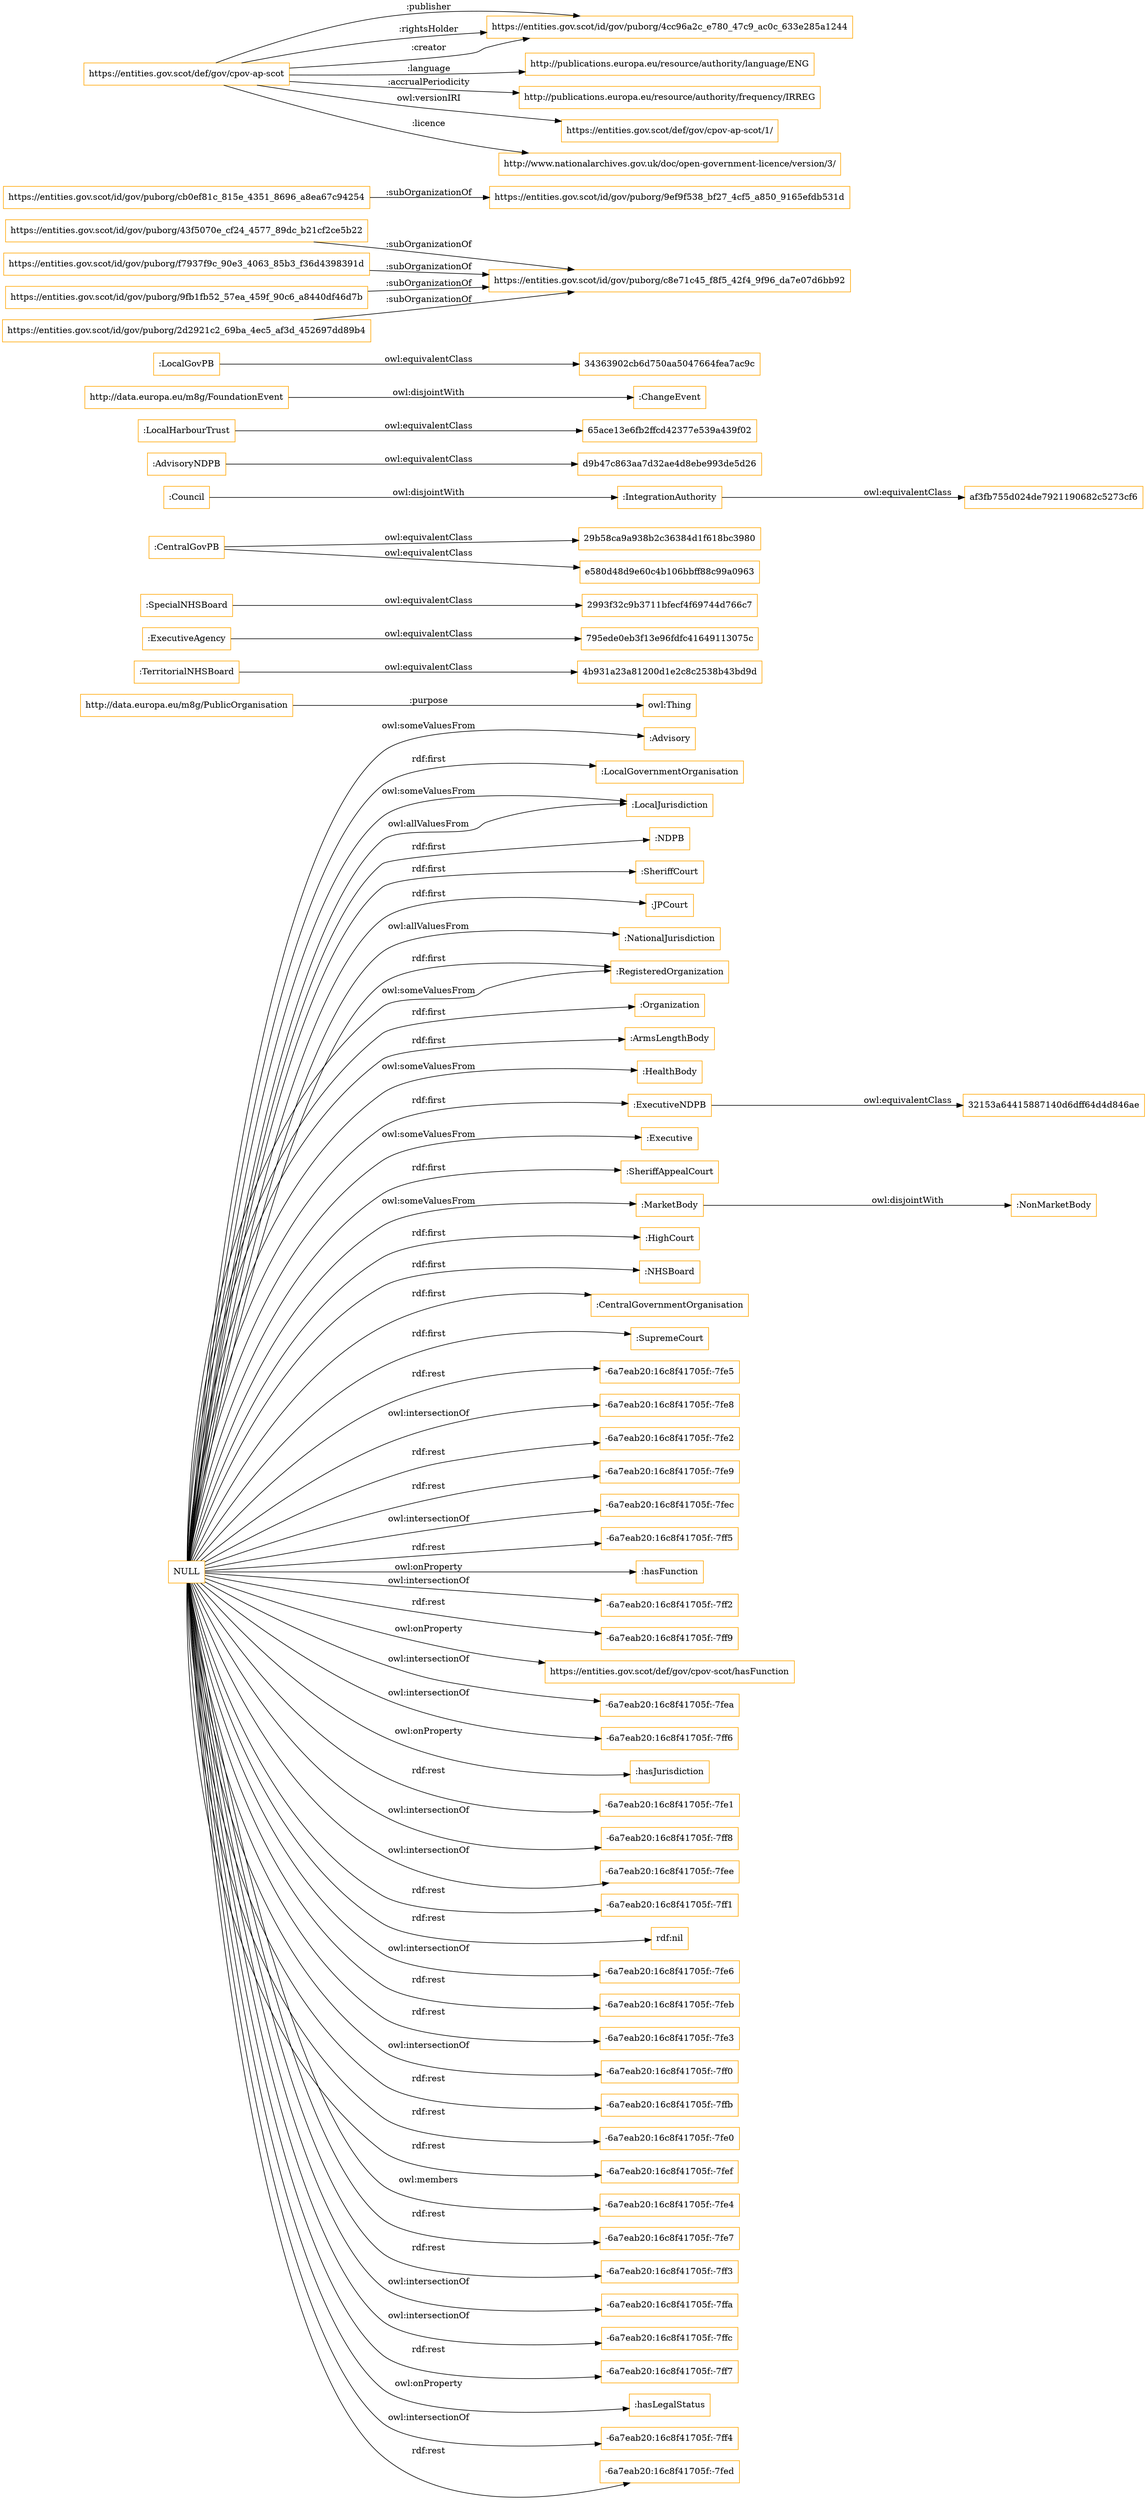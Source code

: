 digraph ar2dtool_diagram { 
rankdir=LR;
size="1501"
node [shape = rectangle, color="orange"]; ":Advisory" "32153a64415887140d6dff64d4d846ae" "http://data.europa.eu/m8g/PublicOrganisation" ":LocalGovernmentOrganisation" ":TerritorialNHSBoard" "795ede0eb3f13e96fdfc41649113075c" ":LocalJurisdiction" ":ExecutiveAgency" ":NDPB" "2993f32c9b3711bfecf4f69744d766c7" "29b58ca9a938b2c36384d1f618bc3980" ":IntegrationAuthority" ":SheriffCourt" ":JPCourt" ":NationalJurisdiction" ":RegisteredOrganization" ":Organization" ":ArmsLengthBody" ":AdvisoryNDPB" ":HealthBody" "4b931a23a81200d1e2c8c2538b43bd9d" "65ace13e6fb2ffcd42377e539a439f02" ":CentralGovPB" ":NonMarketBody" "d9b47c863aa7d32ae4d8ebe993de5d26" ":ExecutiveNDPB" ":Executive" ":SheriffAppealCourt" ":MarketBody" "http://data.europa.eu/m8g/FoundationEvent" ":HighCourt" ":Council" "e580d48d9e60c4b106bbff88c99a0963" ":SpecialNHSBoard" ":NHSBoard" ":ChangeEvent" ":LocalGovPB" ":LocalHarbourTrust" "af3fb755d024de7921190682c5273cf6" ":CentralGovernmentOrganisation" ":SupremeCourt" "34363902cb6d750aa5047664fea7ac9c" ; /*classes style*/
	"https://entities.gov.scot/id/gov/puborg/43f5070e_cf24_4577_89dc_b21cf2ce5b22" -> "https://entities.gov.scot/id/gov/puborg/c8e71c45_f8f5_42f4_9f96_da7e07d6bb92" [ label = ":subOrganizationOf" ];
	"https://entities.gov.scot/id/gov/puborg/cb0ef81c_815e_4351_8696_a8ea67c94254" -> "https://entities.gov.scot/id/gov/puborg/9ef9f538_bf27_4cf5_a850_9165efdb531d" [ label = ":subOrganizationOf" ];
	":LocalGovPB" -> "34363902cb6d750aa5047664fea7ac9c" [ label = "owl:equivalentClass" ];
	":CentralGovPB" -> "e580d48d9e60c4b106bbff88c99a0963" [ label = "owl:equivalentClass" ];
	":CentralGovPB" -> "29b58ca9a938b2c36384d1f618bc3980" [ label = "owl:equivalentClass" ];
	":SpecialNHSBoard" -> "2993f32c9b3711bfecf4f69744d766c7" [ label = "owl:equivalentClass" ];
	":ExecutiveNDPB" -> "32153a64415887140d6dff64d4d846ae" [ label = "owl:equivalentClass" ];
	"https://entities.gov.scot/def/gov/cpov-ap-scot" -> "https://entities.gov.scot/id/gov/puborg/4cc96a2c_e780_47c9_ac0c_633e285a1244" [ label = ":publisher" ];
	"https://entities.gov.scot/def/gov/cpov-ap-scot" -> "http://publications.europa.eu/resource/authority/language/ENG" [ label = ":language" ];
	"https://entities.gov.scot/def/gov/cpov-ap-scot" -> "http://publications.europa.eu/resource/authority/frequency/IRREG" [ label = ":accrualPeriodicity" ];
	"https://entities.gov.scot/def/gov/cpov-ap-scot" -> "https://entities.gov.scot/id/gov/puborg/4cc96a2c_e780_47c9_ac0c_633e285a1244" [ label = ":rightsHolder" ];
	"https://entities.gov.scot/def/gov/cpov-ap-scot" -> "https://entities.gov.scot/def/gov/cpov-ap-scot/1/" [ label = "owl:versionIRI" ];
	"https://entities.gov.scot/def/gov/cpov-ap-scot" -> "https://entities.gov.scot/id/gov/puborg/4cc96a2c_e780_47c9_ac0c_633e285a1244" [ label = ":creator" ];
	"https://entities.gov.scot/def/gov/cpov-ap-scot" -> "http://www.nationalarchives.gov.uk/doc/open-government-licence/version/3/" [ label = ":licence" ];
	":TerritorialNHSBoard" -> "4b931a23a81200d1e2c8c2538b43bd9d" [ label = "owl:equivalentClass" ];
	":Council" -> ":IntegrationAuthority" [ label = "owl:disjointWith" ];
	":ExecutiveAgency" -> "795ede0eb3f13e96fdfc41649113075c" [ label = "owl:equivalentClass" ];
	"https://entities.gov.scot/id/gov/puborg/f7937f9c_90e3_4063_85b3_f36d4398391d" -> "https://entities.gov.scot/id/gov/puborg/c8e71c45_f8f5_42f4_9f96_da7e07d6bb92" [ label = ":subOrganizationOf" ];
	":AdvisoryNDPB" -> "d9b47c863aa7d32ae4d8ebe993de5d26" [ label = "owl:equivalentClass" ];
	":IntegrationAuthority" -> "af3fb755d024de7921190682c5273cf6" [ label = "owl:equivalentClass" ];
	"https://entities.gov.scot/id/gov/puborg/9fb1fb52_57ea_459f_90c6_a8440df46d7b" -> "https://entities.gov.scot/id/gov/puborg/c8e71c45_f8f5_42f4_9f96_da7e07d6bb92" [ label = ":subOrganizationOf" ];
	"https://entities.gov.scot/id/gov/puborg/2d2921c2_69ba_4ec5_af3d_452697dd89b4" -> "https://entities.gov.scot/id/gov/puborg/c8e71c45_f8f5_42f4_9f96_da7e07d6bb92" [ label = ":subOrganizationOf" ];
	":MarketBody" -> ":NonMarketBody" [ label = "owl:disjointWith" ];
	"http://data.europa.eu/m8g/FoundationEvent" -> ":ChangeEvent" [ label = "owl:disjointWith" ];
	":LocalHarbourTrust" -> "65ace13e6fb2ffcd42377e539a439f02" [ label = "owl:equivalentClass" ];
	"NULL" -> "-6a7eab20:16c8f41705f:-7fe5" [ label = "rdf:rest" ];
	"NULL" -> "-6a7eab20:16c8f41705f:-7fe8" [ label = "owl:intersectionOf" ];
	"NULL" -> ":LocalGovernmentOrganisation" [ label = "rdf:first" ];
	"NULL" -> "-6a7eab20:16c8f41705f:-7fe2" [ label = "rdf:rest" ];
	"NULL" -> ":NHSBoard" [ label = "rdf:first" ];
	"NULL" -> "-6a7eab20:16c8f41705f:-7fe9" [ label = "rdf:rest" ];
	"NULL" -> "-6a7eab20:16c8f41705f:-7fec" [ label = "owl:intersectionOf" ];
	"NULL" -> "-6a7eab20:16c8f41705f:-7ff5" [ label = "rdf:rest" ];
	"NULL" -> ":hasFunction" [ label = "owl:onProperty" ];
	"NULL" -> "-6a7eab20:16c8f41705f:-7ff2" [ label = "owl:intersectionOf" ];
	"NULL" -> ":Executive" [ label = "owl:someValuesFrom" ];
	"NULL" -> ":JPCourt" [ label = "rdf:first" ];
	"NULL" -> "-6a7eab20:16c8f41705f:-7ff9" [ label = "rdf:rest" ];
	"NULL" -> ":LocalJurisdiction" [ label = "owl:someValuesFrom" ];
	"NULL" -> "https://entities.gov.scot/def/gov/cpov-scot/hasFunction" [ label = "owl:onProperty" ];
	"NULL" -> ":MarketBody" [ label = "owl:someValuesFrom" ];
	"NULL" -> ":RegisteredOrganization" [ label = "rdf:first" ];
	"NULL" -> "-6a7eab20:16c8f41705f:-7fea" [ label = "owl:intersectionOf" ];
	"NULL" -> ":SheriffCourt" [ label = "rdf:first" ];
	"NULL" -> "-6a7eab20:16c8f41705f:-7ff6" [ label = "owl:intersectionOf" ];
	"NULL" -> ":SheriffAppealCourt" [ label = "rdf:first" ];
	"NULL" -> ":SupremeCourt" [ label = "rdf:first" ];
	"NULL" -> ":hasJurisdiction" [ label = "owl:onProperty" ];
	"NULL" -> ":NDPB" [ label = "rdf:first" ];
	"NULL" -> "-6a7eab20:16c8f41705f:-7fe1" [ label = "rdf:rest" ];
	"NULL" -> "-6a7eab20:16c8f41705f:-7ff8" [ label = "owl:intersectionOf" ];
	"NULL" -> "-6a7eab20:16c8f41705f:-7fee" [ label = "owl:intersectionOf" ];
	"NULL" -> "-6a7eab20:16c8f41705f:-7ff1" [ label = "rdf:rest" ];
	"NULL" -> "rdf:nil" [ label = "rdf:rest" ];
	"NULL" -> ":HealthBody" [ label = "owl:someValuesFrom" ];
	"NULL" -> ":ArmsLengthBody" [ label = "rdf:first" ];
	"NULL" -> ":Advisory" [ label = "owl:someValuesFrom" ];
	"NULL" -> "-6a7eab20:16c8f41705f:-7fe6" [ label = "owl:intersectionOf" ];
	"NULL" -> ":LocalJurisdiction" [ label = "owl:allValuesFrom" ];
	"NULL" -> "-6a7eab20:16c8f41705f:-7feb" [ label = "rdf:rest" ];
	"NULL" -> ":NationalJurisdiction" [ label = "owl:allValuesFrom" ];
	"NULL" -> "-6a7eab20:16c8f41705f:-7fe3" [ label = "rdf:rest" ];
	"NULL" -> ":RegisteredOrganization" [ label = "owl:someValuesFrom" ];
	"NULL" -> "-6a7eab20:16c8f41705f:-7ff0" [ label = "owl:intersectionOf" ];
	"NULL" -> "-6a7eab20:16c8f41705f:-7ffb" [ label = "rdf:rest" ];
	"NULL" -> "-6a7eab20:16c8f41705f:-7fe0" [ label = "rdf:rest" ];
	"NULL" -> "-6a7eab20:16c8f41705f:-7fef" [ label = "rdf:rest" ];
	"NULL" -> "-6a7eab20:16c8f41705f:-7fe4" [ label = "owl:members" ];
	"NULL" -> "-6a7eab20:16c8f41705f:-7fe7" [ label = "rdf:rest" ];
	"NULL" -> "-6a7eab20:16c8f41705f:-7ff3" [ label = "rdf:rest" ];
	"NULL" -> "-6a7eab20:16c8f41705f:-7ffa" [ label = "owl:intersectionOf" ];
	"NULL" -> "-6a7eab20:16c8f41705f:-7ffc" [ label = "owl:intersectionOf" ];
	"NULL" -> ":HighCourt" [ label = "rdf:first" ];
	"NULL" -> "-6a7eab20:16c8f41705f:-7ff7" [ label = "rdf:rest" ];
	"NULL" -> ":CentralGovernmentOrganisation" [ label = "rdf:first" ];
	"NULL" -> ":hasLegalStatus" [ label = "owl:onProperty" ];
	"NULL" -> "-6a7eab20:16c8f41705f:-7ff4" [ label = "owl:intersectionOf" ];
	"NULL" -> ":Organization" [ label = "rdf:first" ];
	"NULL" -> "-6a7eab20:16c8f41705f:-7fed" [ label = "rdf:rest" ];
	"NULL" -> ":ExecutiveNDPB" [ label = "rdf:first" ];
	"http://data.europa.eu/m8g/PublicOrganisation" -> "owl:Thing" [ label = ":purpose" ];

}
